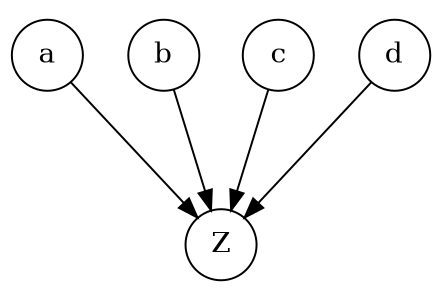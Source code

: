 digraph{
	// splines=curved;
	ratio=fill;
	size="3,2!"
	dpi=200
	a[regular=true];
	b[regular=true];
	c[regular=true];
	d[regular=true];
	Z[regular=true];
	// g[regular=true];
	a -> Z;
	b -> Z;
	c -> Z;
	d -> Z;
}
